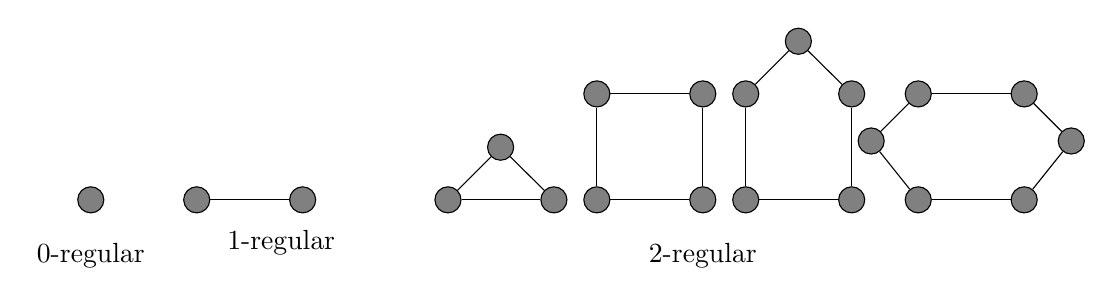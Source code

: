 \begin{tikzpicture}
    [place/.style={circle,draw,fill=black!50}]
    \node[place] (a){};
    \node[node distance=.25cm] (text1)[below =of a]{0-regular};
    \node[place,node distance=1cm] (b)[right=of a]{};
    \node[place] (c)[right=of b]{};
    \node[node distance=.2cm] (text2)[below right=of b]{1-regular};
    \path[-](b)edge node{}(c);
    \node[place,node distance=1.5cm] (d)[right=of c]{};
    \node[place,node distance=.6cm] (e)[above right=of d]{};
    \node[place,node distance=1cm] (f)[right=of d]{};
    \path[-](e) edge node{}(d) edge node{}(f) (d)edge node{}(f);
    \node[place,node distance=.2cm] (g)[right=of f]{};
    \node[place] (h)[right=of g]{};
    \node[place] (i)[above=of g]{};
    \node[place] (j)[right=of i]{};
    \node[node distance=.25cm] (text4)[below =of h]{2-regular};
    \path[-](g) edge node {} (i)
                edge node {} (h)
            (i) edge node {} (j)
            (h) edge node {} (j);
    \node[place,node distance=.2cm] (k)[right=of h]{};
    \node[place] (l)[right=of k]{};
    \node[place] (m)[above=of k]{};
    \node[place] (n)[right=of m]{};
    \node[place,node distance=.6cm] (o)[above right=of m]{};
    \path[-](k) edge node {} (m)
                edge node {} (l)
            (n) edge node {} (l)
                edge node {} (o)
            (m) edge node {} (o);
    
    \node[place,node distance=.5cm] (q)[right=of l]{};
    \node[place] (r)[right=of q]{};
    \node[place] (s)[above=of q]{};
    \node[place] (t)[right=of s]{};
    \node[place,node distance=.5cm] (p)[below left=of s]{};
    \node[place,node distance=.5cm] (u)[below right=of t]{};
    \path[-](p) edge node {} (s)
                edge node {} (q)
            (u) edge node {} (r)
                edge node {} (t)
            (t) edge node {} (s)
            (r) edge node {} (q);
\end{tikzpicture}